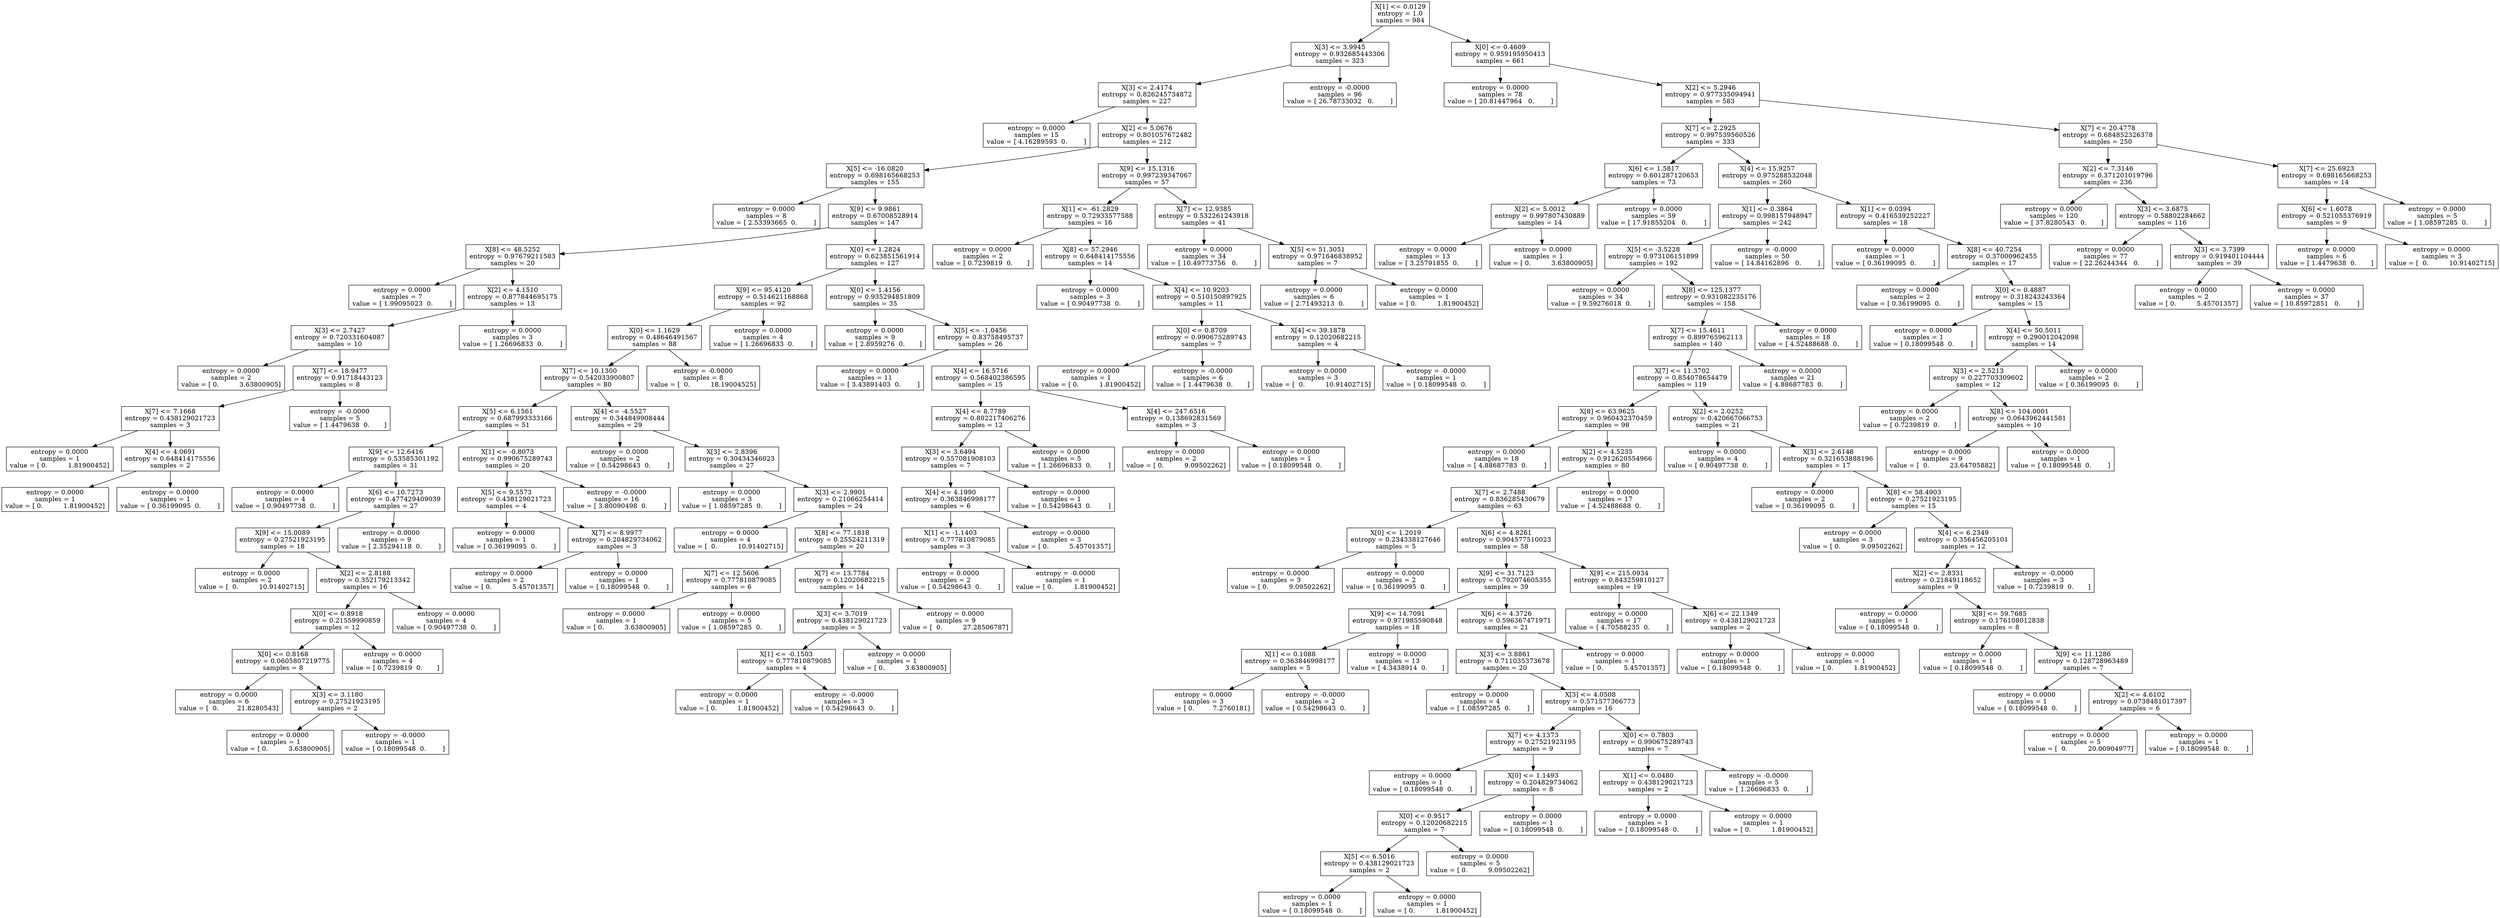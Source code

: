 digraph Tree {
0 [label="X[1] <= 0.0129\nentropy = 1.0\nsamples = 984", shape="box"] ;
1 [label="X[3] <= 3.9945\nentropy = 0.932685443306\nsamples = 323", shape="box"] ;
0 -> 1 ;
2 [label="X[3] <= 2.4174\nentropy = 0.826245734872\nsamples = 227", shape="box"] ;
1 -> 2 ;
3 [label="entropy = 0.0000\nsamples = 15\nvalue = [ 4.16289593  0.        ]", shape="box"] ;
2 -> 3 ;
4 [label="X[2] <= 5.0676\nentropy = 0.801057672482\nsamples = 212", shape="box"] ;
2 -> 4 ;
5 [label="X[5] <= -16.0820\nentropy = 0.698165668253\nsamples = 155", shape="box"] ;
4 -> 5 ;
6 [label="entropy = 0.0000\nsamples = 8\nvalue = [ 2.53393665  0.        ]", shape="box"] ;
5 -> 6 ;
7 [label="X[9] <= 9.9861\nentropy = 0.67008528914\nsamples = 147", shape="box"] ;
5 -> 7 ;
8 [label="X[8] <= 48.5252\nentropy = 0.97679211583\nsamples = 20", shape="box"] ;
7 -> 8 ;
9 [label="entropy = 0.0000\nsamples = 7\nvalue = [ 1.99095023  0.        ]", shape="box"] ;
8 -> 9 ;
10 [label="X[2] <= 4.1510\nentropy = 0.877844695175\nsamples = 13", shape="box"] ;
8 -> 10 ;
11 [label="X[3] <= 2.7427\nentropy = 0.720331604087\nsamples = 10", shape="box"] ;
10 -> 11 ;
12 [label="entropy = 0.0000\nsamples = 2\nvalue = [ 0.          3.63800905]", shape="box"] ;
11 -> 12 ;
13 [label="X[7] <= 18.9477\nentropy = 0.91718443123\nsamples = 8", shape="box"] ;
11 -> 13 ;
14 [label="X[7] <= 7.1668\nentropy = 0.438129021723\nsamples = 3", shape="box"] ;
13 -> 14 ;
15 [label="entropy = 0.0000\nsamples = 1\nvalue = [ 0.          1.81900452]", shape="box"] ;
14 -> 15 ;
16 [label="X[4] <= 4.0691\nentropy = 0.648414175556\nsamples = 2", shape="box"] ;
14 -> 16 ;
17 [label="entropy = 0.0000\nsamples = 1\nvalue = [ 0.          1.81900452]", shape="box"] ;
16 -> 17 ;
18 [label="entropy = 0.0000\nsamples = 1\nvalue = [ 0.36199095  0.        ]", shape="box"] ;
16 -> 18 ;
19 [label="entropy = -0.0000\nsamples = 5\nvalue = [ 1.4479638  0.       ]", shape="box"] ;
13 -> 19 ;
20 [label="entropy = 0.0000\nsamples = 3\nvalue = [ 1.26696833  0.        ]", shape="box"] ;
10 -> 20 ;
21 [label="X[0] <= 1.2824\nentropy = 0.623851561914\nsamples = 127", shape="box"] ;
7 -> 21 ;
22 [label="X[9] <= 95.4120\nentropy = 0.514621168868\nsamples = 92", shape="box"] ;
21 -> 22 ;
23 [label="X[0] <= 1.1629\nentropy = 0.48646491567\nsamples = 88", shape="box"] ;
22 -> 23 ;
24 [label="X[7] <= 10.1300\nentropy = 0.542033900807\nsamples = 80", shape="box"] ;
23 -> 24 ;
25 [label="X[5] <= 6.1561\nentropy = 0.687993333166\nsamples = 51", shape="box"] ;
24 -> 25 ;
26 [label="X[9] <= 12.6416\nentropy = 0.53585301192\nsamples = 31", shape="box"] ;
25 -> 26 ;
27 [label="entropy = 0.0000\nsamples = 4\nvalue = [ 0.90497738  0.        ]", shape="box"] ;
26 -> 27 ;
28 [label="X[6] <= 10.7273\nentropy = 0.477429409039\nsamples = 27", shape="box"] ;
26 -> 28 ;
29 [label="X[9] <= 15.0089\nentropy = 0.27521923195\nsamples = 18", shape="box"] ;
28 -> 29 ;
30 [label="entropy = 0.0000\nsamples = 2\nvalue = [  0.          10.91402715]", shape="box"] ;
29 -> 30 ;
31 [label="X[2] <= 2.8188\nentropy = 0.352179213342\nsamples = 16", shape="box"] ;
29 -> 31 ;
32 [label="X[0] <= 0.8918\nentropy = 0.21559990859\nsamples = 12", shape="box"] ;
31 -> 32 ;
33 [label="X[0] <= 0.8168\nentropy = 0.0605807219775\nsamples = 8", shape="box"] ;
32 -> 33 ;
34 [label="entropy = 0.0000\nsamples = 6\nvalue = [  0.         21.8280543]", shape="box"] ;
33 -> 34 ;
35 [label="X[3] <= 3.1180\nentropy = 0.27521923195\nsamples = 2", shape="box"] ;
33 -> 35 ;
36 [label="entropy = 0.0000\nsamples = 1\nvalue = [ 0.          3.63800905]", shape="box"] ;
35 -> 36 ;
37 [label="entropy = -0.0000\nsamples = 1\nvalue = [ 0.18099548  0.        ]", shape="box"] ;
35 -> 37 ;
38 [label="entropy = 0.0000\nsamples = 4\nvalue = [ 0.7239819  0.       ]", shape="box"] ;
32 -> 38 ;
39 [label="entropy = 0.0000\nsamples = 4\nvalue = [ 0.90497738  0.        ]", shape="box"] ;
31 -> 39 ;
40 [label="entropy = 0.0000\nsamples = 9\nvalue = [ 2.35294118  0.        ]", shape="box"] ;
28 -> 40 ;
41 [label="X[1] <= -0.8073\nentropy = 0.990675289743\nsamples = 20", shape="box"] ;
25 -> 41 ;
42 [label="X[5] <= 9.5573\nentropy = 0.438129021723\nsamples = 4", shape="box"] ;
41 -> 42 ;
43 [label="entropy = 0.0000\nsamples = 1\nvalue = [ 0.36199095  0.        ]", shape="box"] ;
42 -> 43 ;
44 [label="X[7] <= 8.9977\nentropy = 0.204829734062\nsamples = 3", shape="box"] ;
42 -> 44 ;
45 [label="entropy = 0.0000\nsamples = 2\nvalue = [ 0.          5.45701357]", shape="box"] ;
44 -> 45 ;
46 [label="entropy = 0.0000\nsamples = 1\nvalue = [ 0.18099548  0.        ]", shape="box"] ;
44 -> 46 ;
47 [label="entropy = -0.0000\nsamples = 16\nvalue = [ 3.80090498  0.        ]", shape="box"] ;
41 -> 47 ;
48 [label="X[4] <= -4.5527\nentropy = 0.344849908444\nsamples = 29", shape="box"] ;
24 -> 48 ;
49 [label="entropy = 0.0000\nsamples = 2\nvalue = [ 0.54298643  0.        ]", shape="box"] ;
48 -> 49 ;
50 [label="X[3] <= 2.8396\nentropy = 0.30434346023\nsamples = 27", shape="box"] ;
48 -> 50 ;
51 [label="entropy = 0.0000\nsamples = 3\nvalue = [ 1.08597285  0.        ]", shape="box"] ;
50 -> 51 ;
52 [label="X[3] <= 2.9901\nentropy = 0.21066254414\nsamples = 24", shape="box"] ;
50 -> 52 ;
53 [label="entropy = 0.0000\nsamples = 4\nvalue = [  0.          10.91402715]", shape="box"] ;
52 -> 53 ;
54 [label="X[8] <= 77.1818\nentropy = 0.25524211319\nsamples = 20", shape="box"] ;
52 -> 54 ;
55 [label="X[7] <= 12.5606\nentropy = 0.777810879085\nsamples = 6", shape="box"] ;
54 -> 55 ;
56 [label="entropy = 0.0000\nsamples = 1\nvalue = [ 0.          3.63800905]", shape="box"] ;
55 -> 56 ;
57 [label="entropy = 0.0000\nsamples = 5\nvalue = [ 1.08597285  0.        ]", shape="box"] ;
55 -> 57 ;
58 [label="X[7] <= 13.7784\nentropy = 0.12020682215\nsamples = 14", shape="box"] ;
54 -> 58 ;
59 [label="X[3] <= 3.7019\nentropy = 0.438129021723\nsamples = 5", shape="box"] ;
58 -> 59 ;
60 [label="X[1] <= -0.1503\nentropy = 0.777810879085\nsamples = 4", shape="box"] ;
59 -> 60 ;
61 [label="entropy = 0.0000\nsamples = 1\nvalue = [ 0.          1.81900452]", shape="box"] ;
60 -> 61 ;
62 [label="entropy = -0.0000\nsamples = 3\nvalue = [ 0.54298643  0.        ]", shape="box"] ;
60 -> 62 ;
63 [label="entropy = 0.0000\nsamples = 1\nvalue = [ 0.          3.63800905]", shape="box"] ;
59 -> 63 ;
64 [label="entropy = 0.0000\nsamples = 9\nvalue = [  0.          27.28506787]", shape="box"] ;
58 -> 64 ;
65 [label="entropy = -0.0000\nsamples = 8\nvalue = [  0.          18.19004525]", shape="box"] ;
23 -> 65 ;
66 [label="entropy = 0.0000\nsamples = 4\nvalue = [ 1.26696833  0.        ]", shape="box"] ;
22 -> 66 ;
67 [label="X[0] <= 1.4156\nentropy = 0.935294851809\nsamples = 35", shape="box"] ;
21 -> 67 ;
68 [label="entropy = 0.0000\nsamples = 9\nvalue = [ 2.8959276  0.       ]", shape="box"] ;
67 -> 68 ;
69 [label="X[5] <= -1.0456\nentropy = 0.83758495737\nsamples = 26", shape="box"] ;
67 -> 69 ;
70 [label="entropy = 0.0000\nsamples = 11\nvalue = [ 3.43891403  0.        ]", shape="box"] ;
69 -> 70 ;
71 [label="X[4] <= 16.5716\nentropy = 0.568402386595\nsamples = 15", shape="box"] ;
69 -> 71 ;
72 [label="X[4] <= 8.7789\nentropy = 0.802217406276\nsamples = 12", shape="box"] ;
71 -> 72 ;
73 [label="X[3] <= 3.6494\nentropy = 0.557081908103\nsamples = 7", shape="box"] ;
72 -> 73 ;
74 [label="X[4] <= 4.1990\nentropy = 0.363846998177\nsamples = 6", shape="box"] ;
73 -> 74 ;
75 [label="X[1] <= -1.1403\nentropy = 0.777810879085\nsamples = 3", shape="box"] ;
74 -> 75 ;
76 [label="entropy = 0.0000\nsamples = 2\nvalue = [ 0.54298643  0.        ]", shape="box"] ;
75 -> 76 ;
77 [label="entropy = -0.0000\nsamples = 1\nvalue = [ 0.          1.81900452]", shape="box"] ;
75 -> 77 ;
78 [label="entropy = 0.0000\nsamples = 3\nvalue = [ 0.          5.45701357]", shape="box"] ;
74 -> 78 ;
79 [label="entropy = 0.0000\nsamples = 1\nvalue = [ 0.54298643  0.        ]", shape="box"] ;
73 -> 79 ;
80 [label="entropy = 0.0000\nsamples = 5\nvalue = [ 1.26696833  0.        ]", shape="box"] ;
72 -> 80 ;
81 [label="X[4] <= 247.6516\nentropy = 0.138692831569\nsamples = 3", shape="box"] ;
71 -> 81 ;
82 [label="entropy = 0.0000\nsamples = 2\nvalue = [ 0.          9.09502262]", shape="box"] ;
81 -> 82 ;
83 [label="entropy = 0.0000\nsamples = 1\nvalue = [ 0.18099548  0.        ]", shape="box"] ;
81 -> 83 ;
84 [label="X[9] <= 15.1316\nentropy = 0.997239347067\nsamples = 57", shape="box"] ;
4 -> 84 ;
85 [label="X[1] <= -61.2829\nentropy = 0.72933577588\nsamples = 16", shape="box"] ;
84 -> 85 ;
86 [label="entropy = 0.0000\nsamples = 2\nvalue = [ 0.7239819  0.       ]", shape="box"] ;
85 -> 86 ;
87 [label="X[8] <= 57.2946\nentropy = 0.648414175556\nsamples = 14", shape="box"] ;
85 -> 87 ;
88 [label="entropy = 0.0000\nsamples = 3\nvalue = [ 0.90497738  0.        ]", shape="box"] ;
87 -> 88 ;
89 [label="X[4] <= 10.9203\nentropy = 0.510150897925\nsamples = 11", shape="box"] ;
87 -> 89 ;
90 [label="X[0] <= 0.8709\nentropy = 0.990675289743\nsamples = 7", shape="box"] ;
89 -> 90 ;
91 [label="entropy = 0.0000\nsamples = 1\nvalue = [ 0.          1.81900452]", shape="box"] ;
90 -> 91 ;
92 [label="entropy = -0.0000\nsamples = 6\nvalue = [ 1.4479638  0.       ]", shape="box"] ;
90 -> 92 ;
93 [label="X[4] <= 39.1878\nentropy = 0.12020682215\nsamples = 4", shape="box"] ;
89 -> 93 ;
94 [label="entropy = 0.0000\nsamples = 3\nvalue = [  0.          10.91402715]", shape="box"] ;
93 -> 94 ;
95 [label="entropy = -0.0000\nsamples = 1\nvalue = [ 0.18099548  0.        ]", shape="box"] ;
93 -> 95 ;
96 [label="X[7] <= 12.9385\nentropy = 0.532261243918\nsamples = 41", shape="box"] ;
84 -> 96 ;
97 [label="entropy = 0.0000\nsamples = 34\nvalue = [ 10.49773756   0.        ]", shape="box"] ;
96 -> 97 ;
98 [label="X[5] <= 51.3051\nentropy = 0.971646838952\nsamples = 7", shape="box"] ;
96 -> 98 ;
99 [label="entropy = 0.0000\nsamples = 6\nvalue = [ 2.71493213  0.        ]", shape="box"] ;
98 -> 99 ;
100 [label="entropy = 0.0000\nsamples = 1\nvalue = [ 0.          1.81900452]", shape="box"] ;
98 -> 100 ;
101 [label="entropy = -0.0000\nsamples = 96\nvalue = [ 26.78733032   0.        ]", shape="box"] ;
1 -> 101 ;
102 [label="X[0] <= 0.4609\nentropy = 0.959195950413\nsamples = 661", shape="box"] ;
0 -> 102 ;
103 [label="entropy = 0.0000\nsamples = 78\nvalue = [ 20.81447964   0.        ]", shape="box"] ;
102 -> 103 ;
104 [label="X[2] <= 5.2946\nentropy = 0.977335094941\nsamples = 583", shape="box"] ;
102 -> 104 ;
105 [label="X[7] <= 2.2925\nentropy = 0.997539560526\nsamples = 333", shape="box"] ;
104 -> 105 ;
106 [label="X[6] <= 1.5817\nentropy = 0.601287120653\nsamples = 73", shape="box"] ;
105 -> 106 ;
107 [label="X[2] <= 5.0012\nentropy = 0.997807430889\nsamples = 14", shape="box"] ;
106 -> 107 ;
108 [label="entropy = 0.0000\nsamples = 13\nvalue = [ 3.25791855  0.        ]", shape="box"] ;
107 -> 108 ;
109 [label="entropy = 0.0000\nsamples = 1\nvalue = [ 0.          3.63800905]", shape="box"] ;
107 -> 109 ;
110 [label="entropy = 0.0000\nsamples = 59\nvalue = [ 17.91855204   0.        ]", shape="box"] ;
106 -> 110 ;
111 [label="X[4] <= 15.9257\nentropy = 0.975288532048\nsamples = 260", shape="box"] ;
105 -> 111 ;
112 [label="X[1] <= 0.3864\nentropy = 0.998157948947\nsamples = 242", shape="box"] ;
111 -> 112 ;
113 [label="X[5] <= -3.5228\nentropy = 0.973106151899\nsamples = 192", shape="box"] ;
112 -> 113 ;
114 [label="entropy = 0.0000\nsamples = 34\nvalue = [ 9.59276018  0.        ]", shape="box"] ;
113 -> 114 ;
115 [label="X[8] <= 125.1377\nentropy = 0.931082235176\nsamples = 158", shape="box"] ;
113 -> 115 ;
116 [label="X[7] <= 15.4611\nentropy = 0.899765962113\nsamples = 140", shape="box"] ;
115 -> 116 ;
117 [label="X[7] <= 11.3702\nentropy = 0.854078654479\nsamples = 119", shape="box"] ;
116 -> 117 ;
118 [label="X[8] <= 63.9625\nentropy = 0.960432370459\nsamples = 98", shape="box"] ;
117 -> 118 ;
119 [label="entropy = 0.0000\nsamples = 18\nvalue = [ 4.88687783  0.        ]", shape="box"] ;
118 -> 119 ;
120 [label="X[2] <= 4.5235\nentropy = 0.912620554966\nsamples = 80", shape="box"] ;
118 -> 120 ;
121 [label="X[7] <= 2.7488\nentropy = 0.836285430679\nsamples = 63", shape="box"] ;
120 -> 121 ;
122 [label="X[0] <= 1.2019\nentropy = 0.234338127646\nsamples = 5", shape="box"] ;
121 -> 122 ;
123 [label="entropy = 0.0000\nsamples = 3\nvalue = [ 0.          9.09502262]", shape="box"] ;
122 -> 123 ;
124 [label="entropy = 0.0000\nsamples = 2\nvalue = [ 0.36199095  0.        ]", shape="box"] ;
122 -> 124 ;
125 [label="X[6] <= 4.8261\nentropy = 0.904577510023\nsamples = 58", shape="box"] ;
121 -> 125 ;
126 [label="X[9] <= 31.7123\nentropy = 0.792074605355\nsamples = 39", shape="box"] ;
125 -> 126 ;
127 [label="X[9] <= 14.7091\nentropy = 0.971985590848\nsamples = 18", shape="box"] ;
126 -> 127 ;
128 [label="X[1] <= 0.1088\nentropy = 0.363846998177\nsamples = 5", shape="box"] ;
127 -> 128 ;
129 [label="entropy = 0.0000\nsamples = 3\nvalue = [ 0.         7.2760181]", shape="box"] ;
128 -> 129 ;
130 [label="entropy = -0.0000\nsamples = 2\nvalue = [ 0.54298643  0.        ]", shape="box"] ;
128 -> 130 ;
131 [label="entropy = 0.0000\nsamples = 13\nvalue = [ 4.3438914  0.       ]", shape="box"] ;
127 -> 131 ;
132 [label="X[6] <= 4.3726\nentropy = 0.596367471971\nsamples = 21", shape="box"] ;
126 -> 132 ;
133 [label="X[3] <= 3.8861\nentropy = 0.711035373678\nsamples = 20", shape="box"] ;
132 -> 133 ;
134 [label="entropy = 0.0000\nsamples = 4\nvalue = [ 1.08597285  0.        ]", shape="box"] ;
133 -> 134 ;
135 [label="X[3] <= 4.0508\nentropy = 0.571577366773\nsamples = 16", shape="box"] ;
133 -> 135 ;
136 [label="X[7] <= 4.1373\nentropy = 0.27521923195\nsamples = 9", shape="box"] ;
135 -> 136 ;
137 [label="entropy = 0.0000\nsamples = 1\nvalue = [ 0.18099548  0.        ]", shape="box"] ;
136 -> 137 ;
138 [label="X[0] <= 1.1493\nentropy = 0.204829734062\nsamples = 8", shape="box"] ;
136 -> 138 ;
139 [label="X[0] <= 0.9517\nentropy = 0.12020682215\nsamples = 7", shape="box"] ;
138 -> 139 ;
140 [label="X[5] <= 6.5016\nentropy = 0.438129021723\nsamples = 2", shape="box"] ;
139 -> 140 ;
141 [label="entropy = 0.0000\nsamples = 1\nvalue = [ 0.18099548  0.        ]", shape="box"] ;
140 -> 141 ;
142 [label="entropy = 0.0000\nsamples = 1\nvalue = [ 0.          1.81900452]", shape="box"] ;
140 -> 142 ;
143 [label="entropy = 0.0000\nsamples = 5\nvalue = [ 0.          9.09502262]", shape="box"] ;
139 -> 143 ;
144 [label="entropy = 0.0000\nsamples = 1\nvalue = [ 0.18099548  0.        ]", shape="box"] ;
138 -> 144 ;
145 [label="X[0] <= 0.7803\nentropy = 0.990675289743\nsamples = 7", shape="box"] ;
135 -> 145 ;
146 [label="X[1] <= 0.0480\nentropy = 0.438129021723\nsamples = 2", shape="box"] ;
145 -> 146 ;
147 [label="entropy = 0.0000\nsamples = 1\nvalue = [ 0.18099548  0.        ]", shape="box"] ;
146 -> 147 ;
148 [label="entropy = 0.0000\nsamples = 1\nvalue = [ 0.          1.81900452]", shape="box"] ;
146 -> 148 ;
149 [label="entropy = -0.0000\nsamples = 5\nvalue = [ 1.26696833  0.        ]", shape="box"] ;
145 -> 149 ;
150 [label="entropy = 0.0000\nsamples = 1\nvalue = [ 0.          5.45701357]", shape="box"] ;
132 -> 150 ;
151 [label="X[9] <= 215.0934\nentropy = 0.843259810127\nsamples = 19", shape="box"] ;
125 -> 151 ;
152 [label="entropy = 0.0000\nsamples = 17\nvalue = [ 4.70588235  0.        ]", shape="box"] ;
151 -> 152 ;
153 [label="X[6] <= 22.1349\nentropy = 0.438129021723\nsamples = 2", shape="box"] ;
151 -> 153 ;
154 [label="entropy = 0.0000\nsamples = 1\nvalue = [ 0.18099548  0.        ]", shape="box"] ;
153 -> 154 ;
155 [label="entropy = 0.0000\nsamples = 1\nvalue = [ 0.          1.81900452]", shape="box"] ;
153 -> 155 ;
156 [label="entropy = 0.0000\nsamples = 17\nvalue = [ 4.52488688  0.        ]", shape="box"] ;
120 -> 156 ;
157 [label="X[2] <= 2.0252\nentropy = 0.420667066753\nsamples = 21", shape="box"] ;
117 -> 157 ;
158 [label="entropy = 0.0000\nsamples = 4\nvalue = [ 0.90497738  0.        ]", shape="box"] ;
157 -> 158 ;
159 [label="X[3] <= 2.6148\nentropy = 0.321653888196\nsamples = 17", shape="box"] ;
157 -> 159 ;
160 [label="entropy = 0.0000\nsamples = 2\nvalue = [ 0.36199095  0.        ]", shape="box"] ;
159 -> 160 ;
161 [label="X[8] <= 58.4903\nentropy = 0.27521923195\nsamples = 15", shape="box"] ;
159 -> 161 ;
162 [label="entropy = 0.0000\nsamples = 3\nvalue = [ 0.          9.09502262]", shape="box"] ;
161 -> 162 ;
163 [label="X[4] <= 6.2349\nentropy = 0.356456205101\nsamples = 12", shape="box"] ;
161 -> 163 ;
164 [label="X[2] <= 2.8331\nentropy = 0.21849118652\nsamples = 9", shape="box"] ;
163 -> 164 ;
165 [label="entropy = 0.0000\nsamples = 1\nvalue = [ 0.18099548  0.        ]", shape="box"] ;
164 -> 165 ;
166 [label="X[8] <= 59.7685\nentropy = 0.176108012838\nsamples = 8", shape="box"] ;
164 -> 166 ;
167 [label="entropy = 0.0000\nsamples = 1\nvalue = [ 0.18099548  0.        ]", shape="box"] ;
166 -> 167 ;
168 [label="X[9] <= 11.1286\nentropy = 0.128728963489\nsamples = 7", shape="box"] ;
166 -> 168 ;
169 [label="entropy = 0.0000\nsamples = 1\nvalue = [ 0.18099548  0.        ]", shape="box"] ;
168 -> 169 ;
170 [label="X[2] <= 4.6102\nentropy = 0.0738481017397\nsamples = 6", shape="box"] ;
168 -> 170 ;
171 [label="entropy = 0.0000\nsamples = 5\nvalue = [  0.          20.00904977]", shape="box"] ;
170 -> 171 ;
172 [label="entropy = 0.0000\nsamples = 1\nvalue = [ 0.18099548  0.        ]", shape="box"] ;
170 -> 172 ;
173 [label="entropy = -0.0000\nsamples = 3\nvalue = [ 0.7239819  0.       ]", shape="box"] ;
163 -> 173 ;
174 [label="entropy = 0.0000\nsamples = 21\nvalue = [ 4.88687783  0.        ]", shape="box"] ;
116 -> 174 ;
175 [label="entropy = 0.0000\nsamples = 18\nvalue = [ 4.52488688  0.        ]", shape="box"] ;
115 -> 175 ;
176 [label="entropy = -0.0000\nsamples = 50\nvalue = [ 14.84162896   0.        ]", shape="box"] ;
112 -> 176 ;
177 [label="X[1] <= 0.0394\nentropy = 0.416539252227\nsamples = 18", shape="box"] ;
111 -> 177 ;
178 [label="entropy = 0.0000\nsamples = 1\nvalue = [ 0.36199095  0.        ]", shape="box"] ;
177 -> 178 ;
179 [label="X[8] <= 40.7254\nentropy = 0.37000962455\nsamples = 17", shape="box"] ;
177 -> 179 ;
180 [label="entropy = 0.0000\nsamples = 2\nvalue = [ 0.36199095  0.        ]", shape="box"] ;
179 -> 180 ;
181 [label="X[0] <= 0.4887\nentropy = 0.318243243364\nsamples = 15", shape="box"] ;
179 -> 181 ;
182 [label="entropy = 0.0000\nsamples = 1\nvalue = [ 0.18099548  0.        ]", shape="box"] ;
181 -> 182 ;
183 [label="X[4] <= 50.5011\nentropy = 0.290012042098\nsamples = 14", shape="box"] ;
181 -> 183 ;
184 [label="X[3] <= 2.5213\nentropy = 0.227703309602\nsamples = 12", shape="box"] ;
183 -> 184 ;
185 [label="entropy = 0.0000\nsamples = 2\nvalue = [ 0.7239819  0.       ]", shape="box"] ;
184 -> 185 ;
186 [label="X[8] <= 104.0001\nentropy = 0.0643962441581\nsamples = 10", shape="box"] ;
184 -> 186 ;
187 [label="entropy = 0.0000\nsamples = 9\nvalue = [  0.          23.64705882]", shape="box"] ;
186 -> 187 ;
188 [label="entropy = 0.0000\nsamples = 1\nvalue = [ 0.18099548  0.        ]", shape="box"] ;
186 -> 188 ;
189 [label="entropy = 0.0000\nsamples = 2\nvalue = [ 0.36199095  0.        ]", shape="box"] ;
183 -> 189 ;
190 [label="X[7] <= 20.4778\nentropy = 0.684852326378\nsamples = 250", shape="box"] ;
104 -> 190 ;
191 [label="X[2] <= 7.3146\nentropy = 0.371201019796\nsamples = 236", shape="box"] ;
190 -> 191 ;
192 [label="entropy = 0.0000\nsamples = 120\nvalue = [ 37.8280543   0.       ]", shape="box"] ;
191 -> 192 ;
193 [label="X[3] <= 3.6875\nentropy = 0.58802284662\nsamples = 116", shape="box"] ;
191 -> 193 ;
194 [label="entropy = 0.0000\nsamples = 77\nvalue = [ 22.26244344   0.        ]", shape="box"] ;
193 -> 194 ;
195 [label="X[3] <= 3.7399\nentropy = 0.919401104444\nsamples = 39", shape="box"] ;
193 -> 195 ;
196 [label="entropy = 0.0000\nsamples = 2\nvalue = [ 0.          5.45701357]", shape="box"] ;
195 -> 196 ;
197 [label="entropy = 0.0000\nsamples = 37\nvalue = [ 10.85972851   0.        ]", shape="box"] ;
195 -> 197 ;
198 [label="X[7] <= 25.6923\nentropy = 0.698165668253\nsamples = 14", shape="box"] ;
190 -> 198 ;
199 [label="X[6] <= 1.6078\nentropy = 0.521055376919\nsamples = 9", shape="box"] ;
198 -> 199 ;
200 [label="entropy = 0.0000\nsamples = 6\nvalue = [ 1.4479638  0.       ]", shape="box"] ;
199 -> 200 ;
201 [label="entropy = 0.0000\nsamples = 3\nvalue = [  0.          10.91402715]", shape="box"] ;
199 -> 201 ;
202 [label="entropy = 0.0000\nsamples = 5\nvalue = [ 1.08597285  0.        ]", shape="box"] ;
198 -> 202 ;
}
